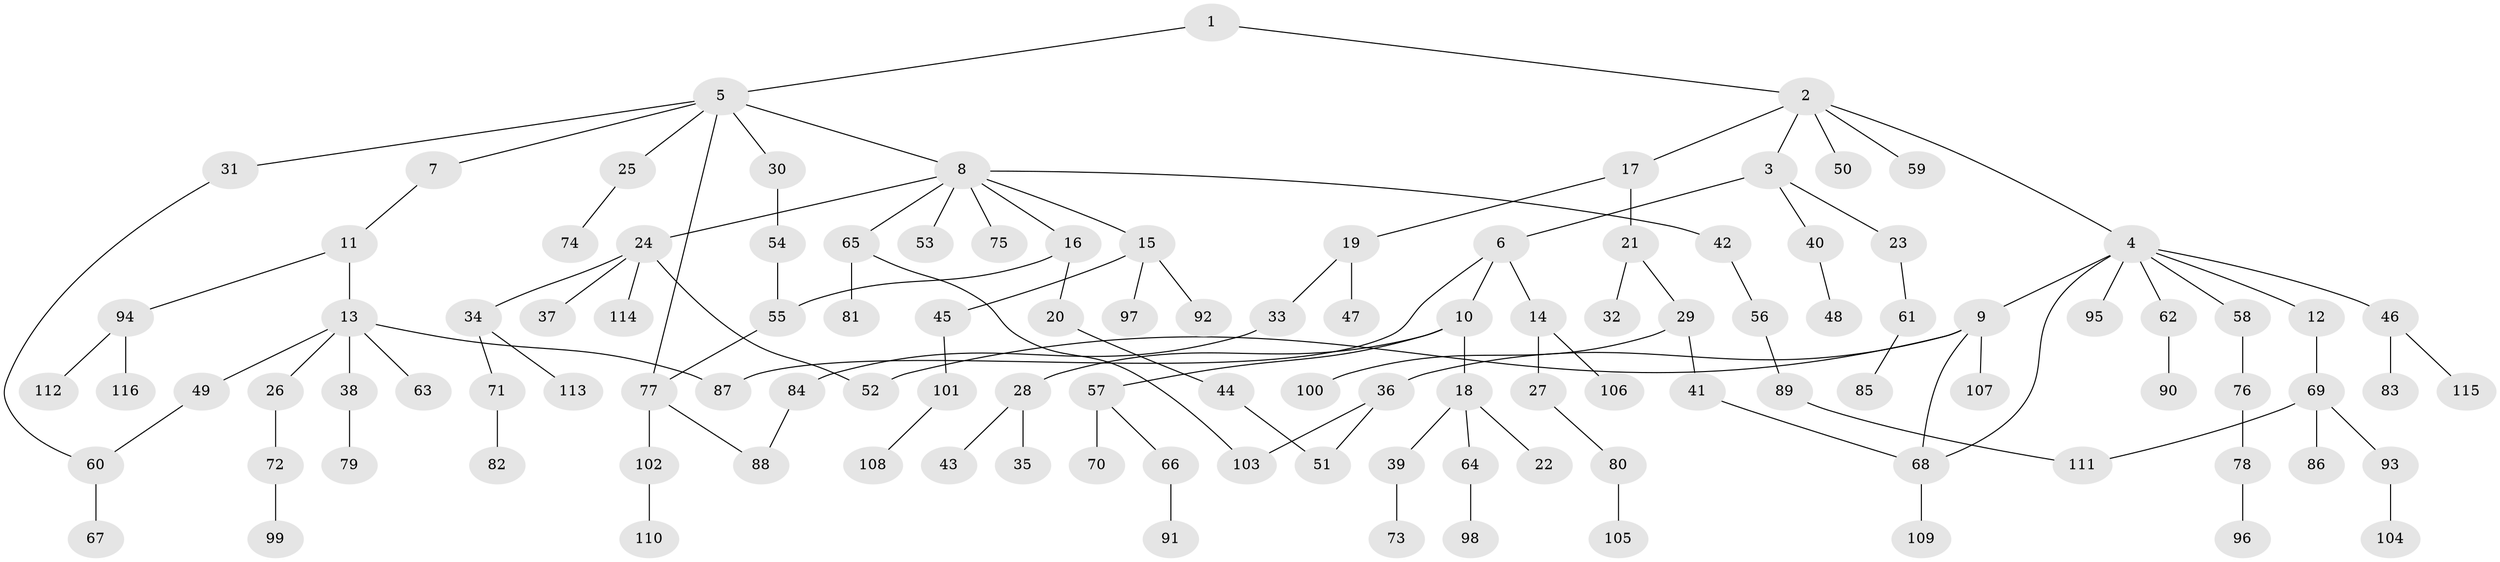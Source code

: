 // Generated by graph-tools (version 1.1) at 2025/49/03/09/25 03:49:17]
// undirected, 116 vertices, 126 edges
graph export_dot {
graph [start="1"]
  node [color=gray90,style=filled];
  1;
  2;
  3;
  4;
  5;
  6;
  7;
  8;
  9;
  10;
  11;
  12;
  13;
  14;
  15;
  16;
  17;
  18;
  19;
  20;
  21;
  22;
  23;
  24;
  25;
  26;
  27;
  28;
  29;
  30;
  31;
  32;
  33;
  34;
  35;
  36;
  37;
  38;
  39;
  40;
  41;
  42;
  43;
  44;
  45;
  46;
  47;
  48;
  49;
  50;
  51;
  52;
  53;
  54;
  55;
  56;
  57;
  58;
  59;
  60;
  61;
  62;
  63;
  64;
  65;
  66;
  67;
  68;
  69;
  70;
  71;
  72;
  73;
  74;
  75;
  76;
  77;
  78;
  79;
  80;
  81;
  82;
  83;
  84;
  85;
  86;
  87;
  88;
  89;
  90;
  91;
  92;
  93;
  94;
  95;
  96;
  97;
  98;
  99;
  100;
  101;
  102;
  103;
  104;
  105;
  106;
  107;
  108;
  109;
  110;
  111;
  112;
  113;
  114;
  115;
  116;
  1 -- 2;
  1 -- 5;
  2 -- 3;
  2 -- 4;
  2 -- 17;
  2 -- 50;
  2 -- 59;
  3 -- 6;
  3 -- 23;
  3 -- 40;
  4 -- 9;
  4 -- 12;
  4 -- 46;
  4 -- 58;
  4 -- 62;
  4 -- 95;
  4 -- 68;
  5 -- 7;
  5 -- 8;
  5 -- 25;
  5 -- 30;
  5 -- 31;
  5 -- 77;
  6 -- 10;
  6 -- 14;
  6 -- 87;
  7 -- 11;
  8 -- 15;
  8 -- 16;
  8 -- 24;
  8 -- 42;
  8 -- 53;
  8 -- 65;
  8 -- 75;
  9 -- 36;
  9 -- 52;
  9 -- 107;
  9 -- 68;
  10 -- 18;
  10 -- 28;
  10 -- 57;
  11 -- 13;
  11 -- 94;
  12 -- 69;
  13 -- 26;
  13 -- 38;
  13 -- 49;
  13 -- 63;
  13 -- 87;
  14 -- 27;
  14 -- 106;
  15 -- 45;
  15 -- 92;
  15 -- 97;
  16 -- 20;
  16 -- 55;
  17 -- 19;
  17 -- 21;
  18 -- 22;
  18 -- 39;
  18 -- 64;
  19 -- 33;
  19 -- 47;
  20 -- 44;
  21 -- 29;
  21 -- 32;
  23 -- 61;
  24 -- 34;
  24 -- 37;
  24 -- 114;
  24 -- 52;
  25 -- 74;
  26 -- 72;
  27 -- 80;
  28 -- 35;
  28 -- 43;
  29 -- 41;
  29 -- 100;
  30 -- 54;
  31 -- 60;
  33 -- 84;
  34 -- 71;
  34 -- 113;
  36 -- 51;
  36 -- 103;
  38 -- 79;
  39 -- 73;
  40 -- 48;
  41 -- 68;
  42 -- 56;
  44 -- 51;
  45 -- 101;
  46 -- 83;
  46 -- 115;
  49 -- 60;
  54 -- 55;
  55 -- 77;
  56 -- 89;
  57 -- 66;
  57 -- 70;
  58 -- 76;
  60 -- 67;
  61 -- 85;
  62 -- 90;
  64 -- 98;
  65 -- 81;
  65 -- 103;
  66 -- 91;
  68 -- 109;
  69 -- 86;
  69 -- 93;
  69 -- 111;
  71 -- 82;
  72 -- 99;
  76 -- 78;
  77 -- 102;
  77 -- 88;
  78 -- 96;
  80 -- 105;
  84 -- 88;
  89 -- 111;
  93 -- 104;
  94 -- 112;
  94 -- 116;
  101 -- 108;
  102 -- 110;
}
